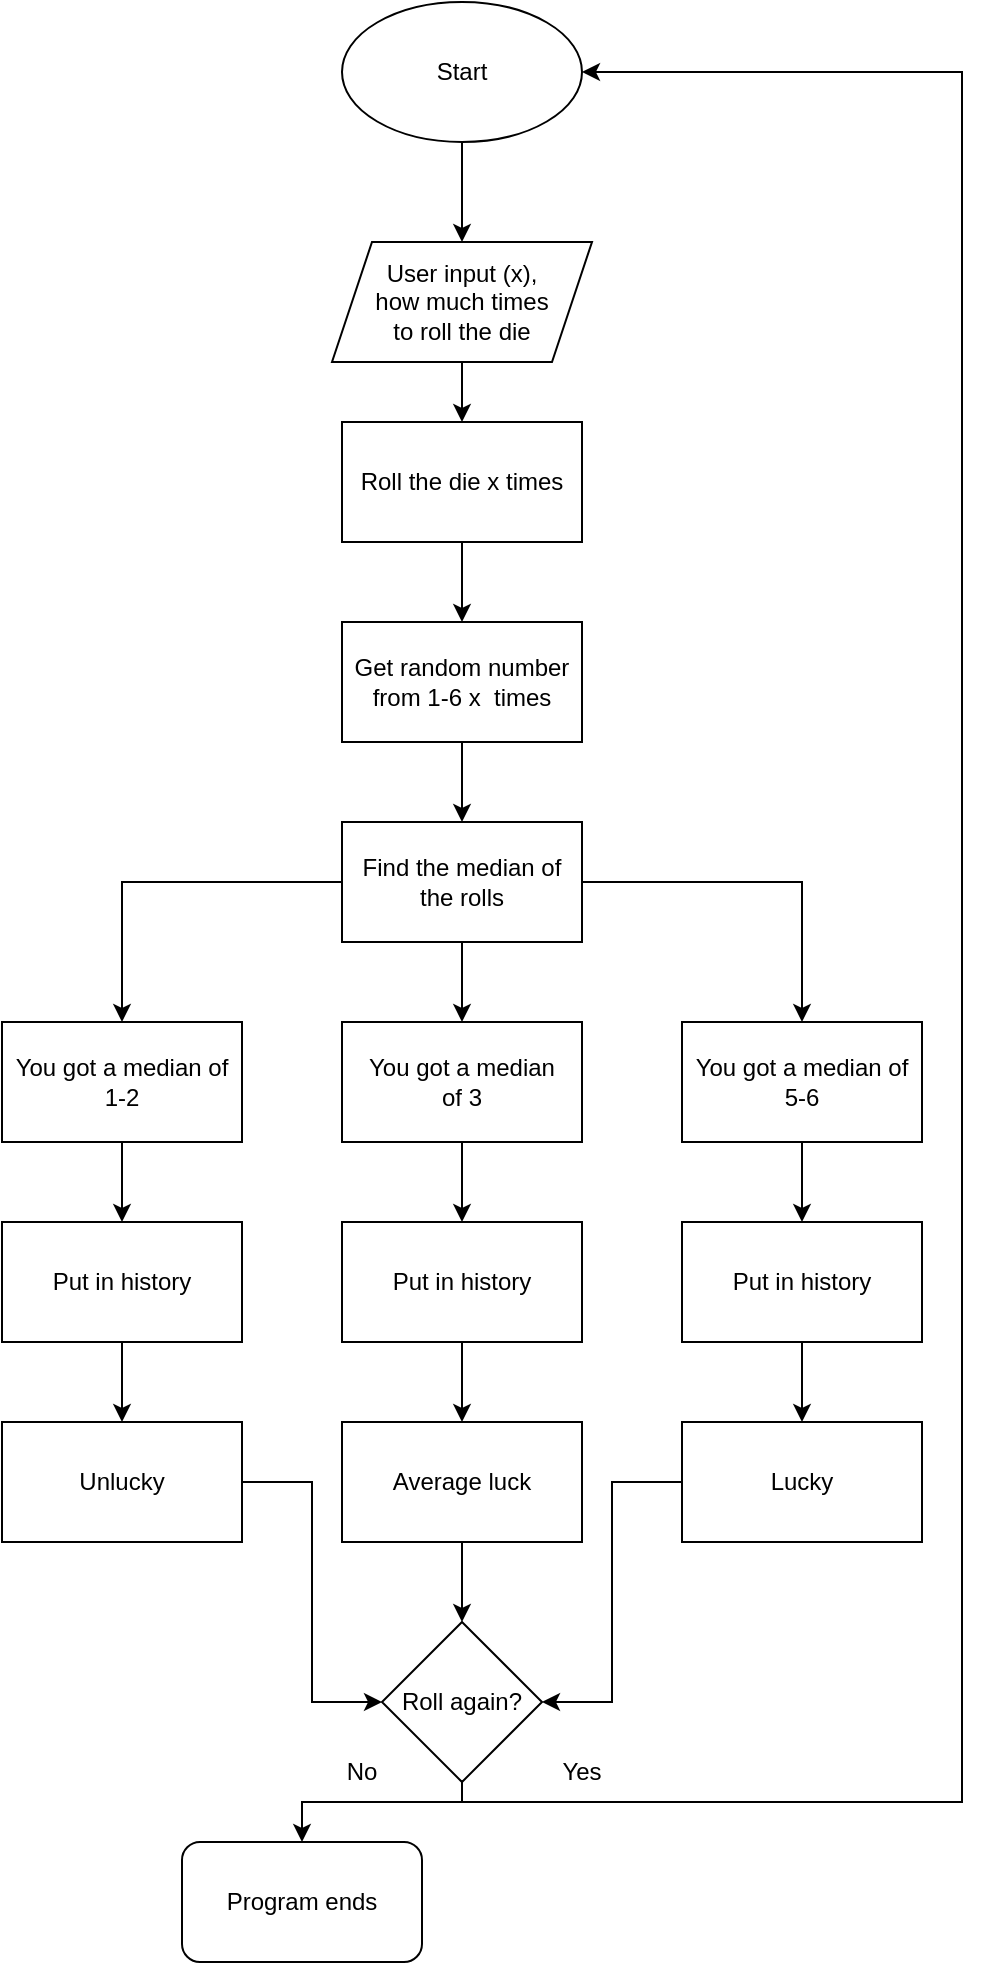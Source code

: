 <mxfile version="20.8.19" type="github">
  <diagram name="Page-1" id="LHVJli9EyM4RDbWxlGZa">
    <mxGraphModel dx="1674" dy="782" grid="1" gridSize="10" guides="1" tooltips="1" connect="1" arrows="1" fold="1" page="1" pageScale="1" pageWidth="850" pageHeight="1100" math="0" shadow="0">
      <root>
        <mxCell id="0" />
        <mxCell id="1" parent="0" />
        <mxCell id="SW4wqdJ035JR8D7hqYMv-8" style="edgeStyle=orthogonalEdgeStyle;rounded=0;orthogonalLoop=1;jettySize=auto;html=1;" parent="1" source="SW4wqdJ035JR8D7hqYMv-1" edge="1">
          <mxGeometry relative="1" as="geometry">
            <mxPoint x="420" y="150" as="targetPoint" />
          </mxGeometry>
        </mxCell>
        <mxCell id="SW4wqdJ035JR8D7hqYMv-1" value="Start" style="ellipse;whiteSpace=wrap;html=1;" parent="1" vertex="1">
          <mxGeometry x="360" y="30" width="120" height="70" as="geometry" />
        </mxCell>
        <mxCell id="SW4wqdJ035JR8D7hqYMv-3" style="edgeStyle=orthogonalEdgeStyle;rounded=0;orthogonalLoop=1;jettySize=auto;html=1;exitX=0.5;exitY=1;exitDx=0;exitDy=0;" parent="1" source="SW4wqdJ035JR8D7hqYMv-1" target="SW4wqdJ035JR8D7hqYMv-1" edge="1">
          <mxGeometry relative="1" as="geometry" />
        </mxCell>
        <mxCell id="eJ5B7BTrzgFZ4jntYnwP-3" value="" style="edgeStyle=orthogonalEdgeStyle;rounded=0;orthogonalLoop=1;jettySize=auto;html=1;" edge="1" parent="1" source="SW4wqdJ035JR8D7hqYMv-21" target="eJ5B7BTrzgFZ4jntYnwP-2">
          <mxGeometry relative="1" as="geometry" />
        </mxCell>
        <mxCell id="SW4wqdJ035JR8D7hqYMv-21" value="&lt;div&gt;Roll the die x times&lt;br&gt;&lt;/div&gt;" style="rounded=0;whiteSpace=wrap;html=1;" parent="1" vertex="1">
          <mxGeometry x="360" y="240" width="120" height="60" as="geometry" />
        </mxCell>
        <mxCell id="SW4wqdJ035JR8D7hqYMv-28" style="edgeStyle=orthogonalEdgeStyle;rounded=0;orthogonalLoop=1;jettySize=auto;html=1;entryX=0.5;entryY=0;entryDx=0;entryDy=0;" parent="1" source="SW4wqdJ035JR8D7hqYMv-23" target="SW4wqdJ035JR8D7hqYMv-21" edge="1">
          <mxGeometry relative="1" as="geometry" />
        </mxCell>
        <mxCell id="SW4wqdJ035JR8D7hqYMv-23" value="&lt;div&gt;User input (x),&lt;/div&gt;&lt;div&gt;how much times&lt;/div&gt;&lt;div&gt;to roll the die&lt;/div&gt;" style="shape=parallelogram;perimeter=parallelogramPerimeter;whiteSpace=wrap;html=1;fixedSize=1;rounded=0;" parent="1" vertex="1">
          <mxGeometry x="355" y="150" width="130" height="60" as="geometry" />
        </mxCell>
        <mxCell id="SW4wqdJ035JR8D7hqYMv-35" value="" style="edgeStyle=orthogonalEdgeStyle;rounded=0;orthogonalLoop=1;jettySize=auto;html=1;" parent="1" source="SW4wqdJ035JR8D7hqYMv-26" target="SW4wqdJ035JR8D7hqYMv-34" edge="1">
          <mxGeometry relative="1" as="geometry" />
        </mxCell>
        <mxCell id="SW4wqdJ035JR8D7hqYMv-26" value="&lt;div&gt;You got a median&lt;/div&gt;&lt;div&gt;of 3 &lt;br&gt;&lt;/div&gt;" style="rounded=0;whiteSpace=wrap;html=1;" parent="1" vertex="1">
          <mxGeometry x="360" y="540" width="120" height="60" as="geometry" />
        </mxCell>
        <mxCell id="SW4wqdJ035JR8D7hqYMv-44" value="" style="edgeStyle=orthogonalEdgeStyle;rounded=0;orthogonalLoop=1;jettySize=auto;html=1;" parent="1" source="SW4wqdJ035JR8D7hqYMv-29" target="SW4wqdJ035JR8D7hqYMv-43" edge="1">
          <mxGeometry relative="1" as="geometry" />
        </mxCell>
        <mxCell id="SW4wqdJ035JR8D7hqYMv-29" value="&lt;div&gt;You got a median of 5-6&lt;br&gt;&lt;/div&gt;" style="whiteSpace=wrap;html=1;rounded=0;" parent="1" vertex="1">
          <mxGeometry x="530" y="540" width="120" height="60" as="geometry" />
        </mxCell>
        <mxCell id="SW4wqdJ035JR8D7hqYMv-40" value="" style="edgeStyle=orthogonalEdgeStyle;rounded=0;orthogonalLoop=1;jettySize=auto;html=1;" parent="1" source="SW4wqdJ035JR8D7hqYMv-32" target="SW4wqdJ035JR8D7hqYMv-39" edge="1">
          <mxGeometry relative="1" as="geometry" />
        </mxCell>
        <mxCell id="SW4wqdJ035JR8D7hqYMv-32" value="&lt;div&gt;You got a median of 1-2&lt;br&gt;&lt;/div&gt;" style="whiteSpace=wrap;html=1;rounded=0;" parent="1" vertex="1">
          <mxGeometry x="190" y="540" width="120" height="60" as="geometry" />
        </mxCell>
        <mxCell id="SW4wqdJ035JR8D7hqYMv-42" value="" style="edgeStyle=orthogonalEdgeStyle;rounded=0;orthogonalLoop=1;jettySize=auto;html=1;" parent="1" source="SW4wqdJ035JR8D7hqYMv-34" target="SW4wqdJ035JR8D7hqYMv-41" edge="1">
          <mxGeometry relative="1" as="geometry" />
        </mxCell>
        <mxCell id="SW4wqdJ035JR8D7hqYMv-34" value="Put in history" style="whiteSpace=wrap;html=1;rounded=0;" parent="1" vertex="1">
          <mxGeometry x="360" y="640" width="120" height="60" as="geometry" />
        </mxCell>
        <mxCell id="SW4wqdJ035JR8D7hqYMv-59" value="" style="edgeStyle=orthogonalEdgeStyle;rounded=0;orthogonalLoop=1;jettySize=auto;html=1;" parent="1" source="SW4wqdJ035JR8D7hqYMv-39" target="SW4wqdJ035JR8D7hqYMv-45" edge="1">
          <mxGeometry relative="1" as="geometry" />
        </mxCell>
        <mxCell id="SW4wqdJ035JR8D7hqYMv-39" value="Put in history" style="whiteSpace=wrap;html=1;rounded=0;" parent="1" vertex="1">
          <mxGeometry x="190" y="640" width="120" height="60" as="geometry" />
        </mxCell>
        <mxCell id="SW4wqdJ035JR8D7hqYMv-55" value="" style="edgeStyle=orthogonalEdgeStyle;rounded=0;orthogonalLoop=1;jettySize=auto;html=1;" parent="1" source="SW4wqdJ035JR8D7hqYMv-41" edge="1">
          <mxGeometry relative="1" as="geometry">
            <mxPoint x="420" y="840" as="targetPoint" />
          </mxGeometry>
        </mxCell>
        <mxCell id="SW4wqdJ035JR8D7hqYMv-41" value="Average luck" style="whiteSpace=wrap;html=1;rounded=0;" parent="1" vertex="1">
          <mxGeometry x="360" y="740" width="120" height="60" as="geometry" />
        </mxCell>
        <mxCell id="SW4wqdJ035JR8D7hqYMv-50" value="" style="edgeStyle=orthogonalEdgeStyle;rounded=0;orthogonalLoop=1;jettySize=auto;html=1;" parent="1" source="SW4wqdJ035JR8D7hqYMv-43" target="SW4wqdJ035JR8D7hqYMv-49" edge="1">
          <mxGeometry relative="1" as="geometry" />
        </mxCell>
        <mxCell id="SW4wqdJ035JR8D7hqYMv-43" value="Put in history" style="whiteSpace=wrap;html=1;rounded=0;" parent="1" vertex="1">
          <mxGeometry x="530" y="640" width="120" height="60" as="geometry" />
        </mxCell>
        <mxCell id="SW4wqdJ035JR8D7hqYMv-52" value="" style="edgeStyle=orthogonalEdgeStyle;rounded=0;orthogonalLoop=1;jettySize=auto;html=1;entryX=0;entryY=0.5;entryDx=0;entryDy=0;" parent="1" source="SW4wqdJ035JR8D7hqYMv-45" target="SW4wqdJ035JR8D7hqYMv-68" edge="1">
          <mxGeometry relative="1" as="geometry">
            <mxPoint x="360" y="850" as="targetPoint" />
          </mxGeometry>
        </mxCell>
        <mxCell id="SW4wqdJ035JR8D7hqYMv-45" value="Unlucky" style="whiteSpace=wrap;html=1;rounded=0;" parent="1" vertex="1">
          <mxGeometry x="190" y="740" width="120" height="60" as="geometry" />
        </mxCell>
        <mxCell id="SW4wqdJ035JR8D7hqYMv-57" value="" style="edgeStyle=orthogonalEdgeStyle;rounded=0;orthogonalLoop=1;jettySize=auto;html=1;entryX=1;entryY=0.5;entryDx=0;entryDy=0;" parent="1" source="SW4wqdJ035JR8D7hqYMv-49" target="SW4wqdJ035JR8D7hqYMv-68" edge="1">
          <mxGeometry relative="1" as="geometry">
            <mxPoint x="480" y="850" as="targetPoint" />
          </mxGeometry>
        </mxCell>
        <mxCell id="SW4wqdJ035JR8D7hqYMv-49" value="Lucky" style="whiteSpace=wrap;html=1;rounded=0;" parent="1" vertex="1">
          <mxGeometry x="530" y="740" width="120" height="60" as="geometry" />
        </mxCell>
        <mxCell id="SW4wqdJ035JR8D7hqYMv-66" style="edgeStyle=orthogonalEdgeStyle;rounded=0;orthogonalLoop=1;jettySize=auto;html=1;" parent="1" edge="1">
          <mxGeometry relative="1" as="geometry">
            <mxPoint x="340" y="950" as="targetPoint" />
            <mxPoint x="420" y="900" as="sourcePoint" />
            <Array as="points">
              <mxPoint x="420" y="930" />
              <mxPoint x="340" y="930" />
            </Array>
          </mxGeometry>
        </mxCell>
        <mxCell id="eJ5B7BTrzgFZ4jntYnwP-13" style="edgeStyle=orthogonalEdgeStyle;rounded=0;orthogonalLoop=1;jettySize=auto;html=1;entryX=1;entryY=0.5;entryDx=0;entryDy=0;" edge="1" parent="1" target="SW4wqdJ035JR8D7hqYMv-1">
          <mxGeometry relative="1" as="geometry">
            <mxPoint x="640" y="60" as="targetPoint" />
            <mxPoint x="420" y="930" as="sourcePoint" />
            <Array as="points">
              <mxPoint x="670" y="930" />
              <mxPoint x="670" y="65" />
            </Array>
          </mxGeometry>
        </mxCell>
        <mxCell id="SW4wqdJ035JR8D7hqYMv-68" value="Roll again?" style="rhombus;whiteSpace=wrap;html=1;rounded=0;" parent="1" vertex="1">
          <mxGeometry x="380" y="840" width="80" height="80" as="geometry" />
        </mxCell>
        <mxCell id="SW4wqdJ035JR8D7hqYMv-70" value="Yes" style="text;strokeColor=none;align=center;fillColor=none;html=1;verticalAlign=middle;whiteSpace=wrap;rounded=0;" parent="1" vertex="1">
          <mxGeometry x="450" y="900" width="60" height="30" as="geometry" />
        </mxCell>
        <mxCell id="SW4wqdJ035JR8D7hqYMv-71" value="No" style="text;strokeColor=none;align=center;fillColor=none;html=1;verticalAlign=middle;whiteSpace=wrap;rounded=0;" parent="1" vertex="1">
          <mxGeometry x="340" y="900" width="60" height="30" as="geometry" />
        </mxCell>
        <mxCell id="SW4wqdJ035JR8D7hqYMv-73" value="Program ends" style="rounded=1;whiteSpace=wrap;html=1;" parent="1" vertex="1">
          <mxGeometry x="280" y="950" width="120" height="60" as="geometry" />
        </mxCell>
        <mxCell id="eJ5B7BTrzgFZ4jntYnwP-5" style="edgeStyle=orthogonalEdgeStyle;rounded=0;orthogonalLoop=1;jettySize=auto;html=1;" edge="1" parent="1" source="eJ5B7BTrzgFZ4jntYnwP-2">
          <mxGeometry relative="1" as="geometry">
            <mxPoint x="420" y="440" as="targetPoint" />
          </mxGeometry>
        </mxCell>
        <mxCell id="eJ5B7BTrzgFZ4jntYnwP-2" value="&lt;div&gt;Get random number&lt;/div&gt;&lt;div&gt;from 1-6 x&amp;nbsp; times&lt;br&gt;&lt;/div&gt;" style="rounded=0;whiteSpace=wrap;html=1;" vertex="1" parent="1">
          <mxGeometry x="360" y="340" width="120" height="60" as="geometry" />
        </mxCell>
        <mxCell id="eJ5B7BTrzgFZ4jntYnwP-9" style="edgeStyle=orthogonalEdgeStyle;rounded=0;orthogonalLoop=1;jettySize=auto;html=1;entryX=0.5;entryY=0;entryDx=0;entryDy=0;" edge="1" parent="1" source="eJ5B7BTrzgFZ4jntYnwP-8" target="SW4wqdJ035JR8D7hqYMv-26">
          <mxGeometry relative="1" as="geometry" />
        </mxCell>
        <mxCell id="eJ5B7BTrzgFZ4jntYnwP-10" style="edgeStyle=orthogonalEdgeStyle;rounded=0;orthogonalLoop=1;jettySize=auto;html=1;entryX=0.5;entryY=0;entryDx=0;entryDy=0;" edge="1" parent="1" source="eJ5B7BTrzgFZ4jntYnwP-8" target="SW4wqdJ035JR8D7hqYMv-32">
          <mxGeometry relative="1" as="geometry" />
        </mxCell>
        <mxCell id="eJ5B7BTrzgFZ4jntYnwP-11" style="edgeStyle=orthogonalEdgeStyle;rounded=0;orthogonalLoop=1;jettySize=auto;html=1;entryX=0.5;entryY=0;entryDx=0;entryDy=0;" edge="1" parent="1" source="eJ5B7BTrzgFZ4jntYnwP-8" target="SW4wqdJ035JR8D7hqYMv-29">
          <mxGeometry relative="1" as="geometry" />
        </mxCell>
        <mxCell id="eJ5B7BTrzgFZ4jntYnwP-8" value="Find the median of the rolls" style="rounded=0;whiteSpace=wrap;html=1;" vertex="1" parent="1">
          <mxGeometry x="360" y="440" width="120" height="60" as="geometry" />
        </mxCell>
      </root>
    </mxGraphModel>
  </diagram>
</mxfile>
